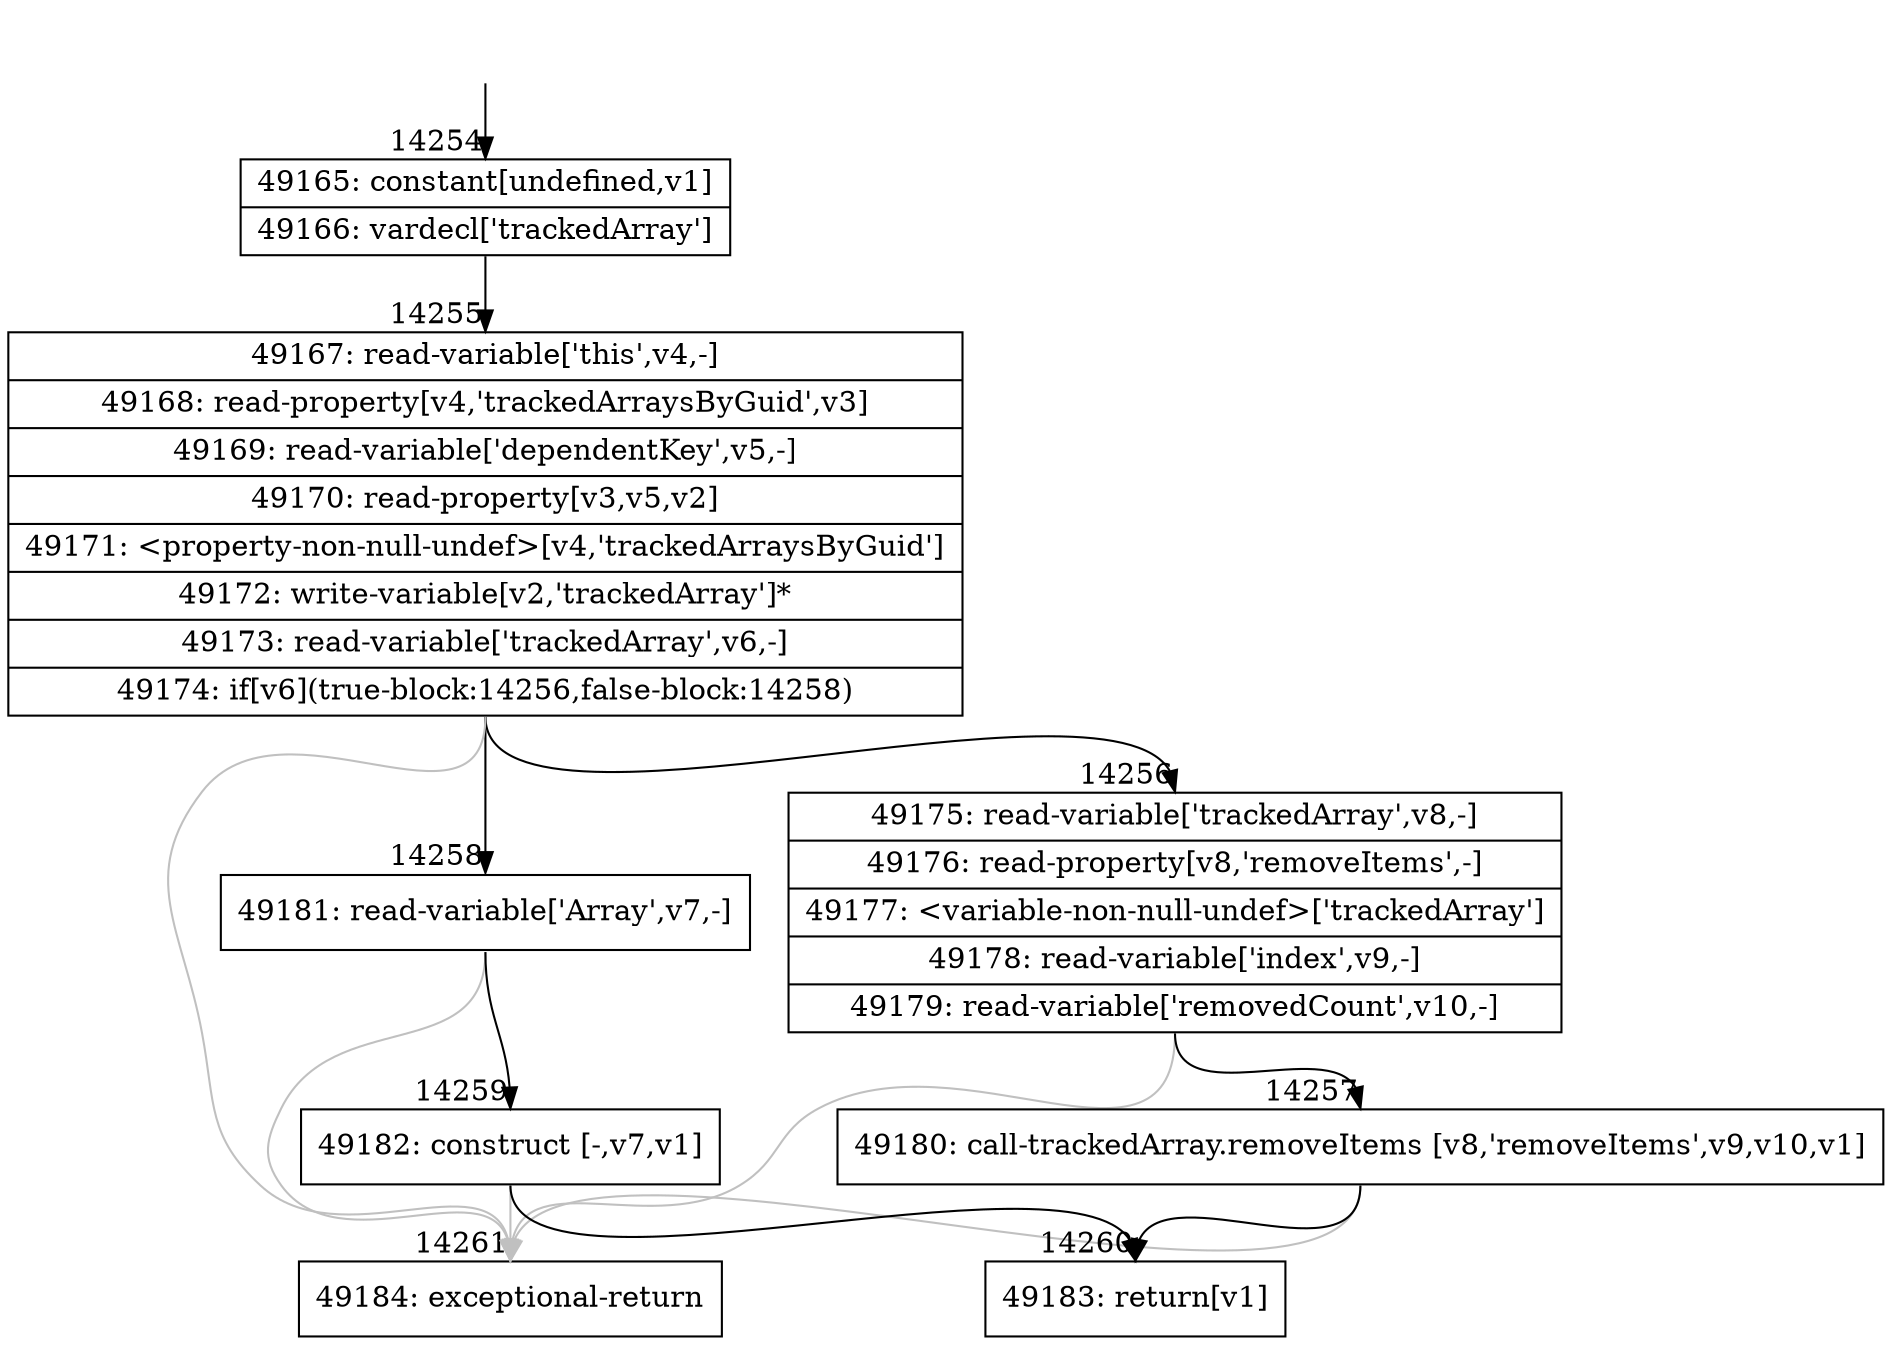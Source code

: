 digraph {
rankdir="TD"
BB_entry1189[shape=none,label=""];
BB_entry1189 -> BB14254 [tailport=s, headport=n, headlabel="    14254"]
BB14254 [shape=record label="{49165: constant[undefined,v1]|49166: vardecl['trackedArray']}" ] 
BB14254 -> BB14255 [tailport=s, headport=n, headlabel="      14255"]
BB14255 [shape=record label="{49167: read-variable['this',v4,-]|49168: read-property[v4,'trackedArraysByGuid',v3]|49169: read-variable['dependentKey',v5,-]|49170: read-property[v3,v5,v2]|49171: \<property-non-null-undef\>[v4,'trackedArraysByGuid']|49172: write-variable[v2,'trackedArray']*|49173: read-variable['trackedArray',v6,-]|49174: if[v6](true-block:14256,false-block:14258)}" ] 
BB14255 -> BB14256 [tailport=s, headport=n, headlabel="      14256"]
BB14255 -> BB14258 [tailport=s, headport=n, headlabel="      14258"]
BB14255 -> BB14261 [tailport=s, headport=n, color=gray, headlabel="      14261"]
BB14256 [shape=record label="{49175: read-variable['trackedArray',v8,-]|49176: read-property[v8,'removeItems',-]|49177: \<variable-non-null-undef\>['trackedArray']|49178: read-variable['index',v9,-]|49179: read-variable['removedCount',v10,-]}" ] 
BB14256 -> BB14257 [tailport=s, headport=n, headlabel="      14257"]
BB14256 -> BB14261 [tailport=s, headport=n, color=gray]
BB14257 [shape=record label="{49180: call-trackedArray.removeItems [v8,'removeItems',v9,v10,v1]}" ] 
BB14257 -> BB14260 [tailport=s, headport=n, headlabel="      14260"]
BB14257 -> BB14261 [tailport=s, headport=n, color=gray]
BB14258 [shape=record label="{49181: read-variable['Array',v7,-]}" ] 
BB14258 -> BB14259 [tailport=s, headport=n, headlabel="      14259"]
BB14258 -> BB14261 [tailport=s, headport=n, color=gray]
BB14259 [shape=record label="{49182: construct [-,v7,v1]}" ] 
BB14259 -> BB14260 [tailport=s, headport=n]
BB14259 -> BB14261 [tailport=s, headport=n, color=gray]
BB14260 [shape=record label="{49183: return[v1]}" ] 
BB14261 [shape=record label="{49184: exceptional-return}" ] 
//#$~ 26394
}
